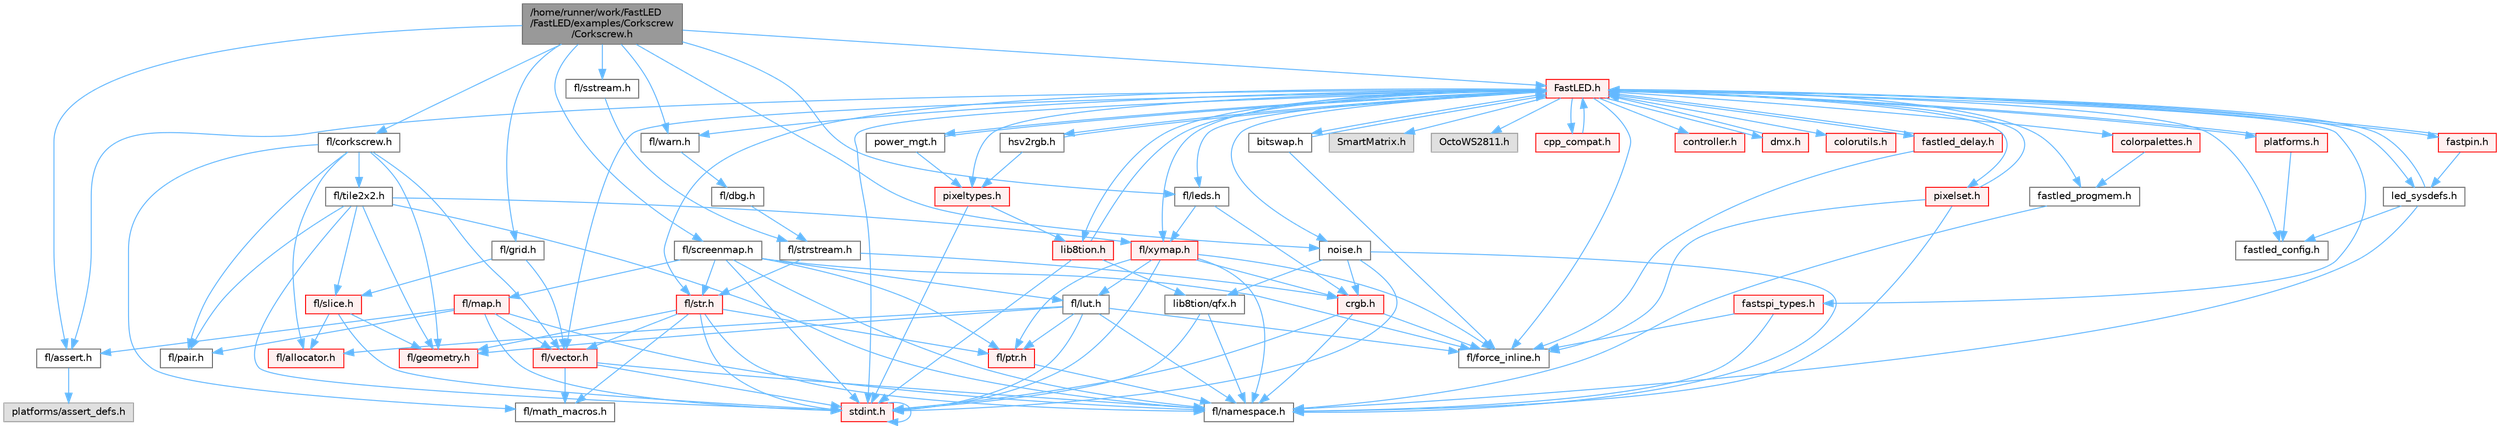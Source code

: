 digraph "/home/runner/work/FastLED/FastLED/examples/Corkscrew/Corkscrew.h"
{
 // INTERACTIVE_SVG=YES
 // LATEX_PDF_SIZE
  bgcolor="transparent";
  edge [fontname=Helvetica,fontsize=10,labelfontname=Helvetica,labelfontsize=10];
  node [fontname=Helvetica,fontsize=10,shape=box,height=0.2,width=0.4];
  Node1 [id="Node000001",label="/home/runner/work/FastLED\l/FastLED/examples/Corkscrew\l/Corkscrew.h",height=0.2,width=0.4,color="gray40", fillcolor="grey60", style="filled", fontcolor="black",tooltip=" "];
  Node1 -> Node2 [id="edge1_Node000001_Node000002",color="steelblue1",style="solid",tooltip=" "];
  Node2 [id="Node000002",label="fl/assert.h",height=0.2,width=0.4,color="grey40", fillcolor="white", style="filled",URL="$dc/da7/assert_8h.html",tooltip=" "];
  Node2 -> Node3 [id="edge2_Node000002_Node000003",color="steelblue1",style="solid",tooltip=" "];
  Node3 [id="Node000003",label="platforms/assert_defs.h",height=0.2,width=0.4,color="grey60", fillcolor="#E0E0E0", style="filled",tooltip=" "];
  Node1 -> Node4 [id="edge3_Node000001_Node000004",color="steelblue1",style="solid",tooltip=" "];
  Node4 [id="Node000004",label="fl/corkscrew.h",height=0.2,width=0.4,color="grey40", fillcolor="white", style="filled",URL="$d1/dd4/src_2fl_2corkscrew_8h.html",tooltip="Corkscrew projection utilities."];
  Node4 -> Node5 [id="edge4_Node000004_Node000005",color="steelblue1",style="solid",tooltip=" "];
  Node5 [id="Node000005",label="fl/allocator.h",height=0.2,width=0.4,color="red", fillcolor="#FFF0F0", style="filled",URL="$da/da9/allocator_8h.html",tooltip=" "];
  Node4 -> Node11 [id="edge5_Node000004_Node000011",color="steelblue1",style="solid",tooltip=" "];
  Node11 [id="Node000011",label="fl/geometry.h",height=0.2,width=0.4,color="red", fillcolor="#FFF0F0", style="filled",URL="$d4/d67/geometry_8h.html",tooltip=" "];
  Node4 -> Node16 [id="edge6_Node000004_Node000016",color="steelblue1",style="solid",tooltip=" "];
  Node16 [id="Node000016",label="fl/math_macros.h",height=0.2,width=0.4,color="grey40", fillcolor="white", style="filled",URL="$d8/db8/math__macros_8h.html",tooltip=" "];
  Node4 -> Node28 [id="edge7_Node000004_Node000028",color="steelblue1",style="solid",tooltip=" "];
  Node28 [id="Node000028",label="fl/pair.h",height=0.2,width=0.4,color="grey40", fillcolor="white", style="filled",URL="$d3/d41/pair_8h.html",tooltip=" "];
  Node4 -> Node29 [id="edge8_Node000004_Node000029",color="steelblue1",style="solid",tooltip=" "];
  Node29 [id="Node000029",label="fl/tile2x2.h",height=0.2,width=0.4,color="grey40", fillcolor="white", style="filled",URL="$d2/db4/tile2x2_8h.html",tooltip=" "];
  Node29 -> Node10 [id="edge9_Node000029_Node000010",color="steelblue1",style="solid",tooltip=" "];
  Node10 [id="Node000010",label="stdint.h",height=0.2,width=0.4,color="red", fillcolor="#FFF0F0", style="filled",URL="$df/dd8/stdint_8h.html",tooltip=" "];
  Node10 -> Node10 [id="edge10_Node000010_Node000010",color="steelblue1",style="solid",tooltip=" "];
  Node29 -> Node11 [id="edge11_Node000029_Node000011",color="steelblue1",style="solid",tooltip=" "];
  Node29 -> Node17 [id="edge12_Node000029_Node000017",color="steelblue1",style="solid",tooltip=" "];
  Node17 [id="Node000017",label="fl/namespace.h",height=0.2,width=0.4,color="grey40", fillcolor="white", style="filled",URL="$df/d2a/namespace_8h.html",tooltip="Implements the FastLED namespace macros."];
  Node29 -> Node28 [id="edge13_Node000029_Node000028",color="steelblue1",style="solid",tooltip=" "];
  Node29 -> Node30 [id="edge14_Node000029_Node000030",color="steelblue1",style="solid",tooltip=" "];
  Node30 [id="Node000030",label="fl/slice.h",height=0.2,width=0.4,color="red", fillcolor="#FFF0F0", style="filled",URL="$d0/d48/slice_8h.html",tooltip=" "];
  Node30 -> Node10 [id="edge15_Node000030_Node000010",color="steelblue1",style="solid",tooltip=" "];
  Node30 -> Node11 [id="edge16_Node000030_Node000011",color="steelblue1",style="solid",tooltip=" "];
  Node30 -> Node5 [id="edge17_Node000030_Node000005",color="steelblue1",style="solid",tooltip=" "];
  Node29 -> Node31 [id="edge18_Node000029_Node000031",color="steelblue1",style="solid",tooltip=" "];
  Node31 [id="Node000031",label="fl/xymap.h",height=0.2,width=0.4,color="red", fillcolor="#FFF0F0", style="filled",URL="$da/d61/xymap_8h.html",tooltip=" "];
  Node31 -> Node10 [id="edge19_Node000031_Node000010",color="steelblue1",style="solid",tooltip=" "];
  Node31 -> Node32 [id="edge20_Node000031_Node000032",color="steelblue1",style="solid",tooltip=" "];
  Node32 [id="Node000032",label="crgb.h",height=0.2,width=0.4,color="red", fillcolor="#FFF0F0", style="filled",URL="$db/dd1/crgb_8h.html",tooltip="Defines the red, green, and blue (RGB) pixel struct."];
  Node32 -> Node10 [id="edge21_Node000032_Node000010",color="steelblue1",style="solid",tooltip=" "];
  Node32 -> Node17 [id="edge22_Node000032_Node000017",color="steelblue1",style="solid",tooltip=" "];
  Node32 -> Node14 [id="edge23_Node000032_Node000014",color="steelblue1",style="solid",tooltip=" "];
  Node14 [id="Node000014",label="fl/force_inline.h",height=0.2,width=0.4,color="grey40", fillcolor="white", style="filled",URL="$d4/d64/force__inline_8h.html",tooltip=" "];
  Node31 -> Node14 [id="edge24_Node000031_Node000014",color="steelblue1",style="solid",tooltip=" "];
  Node31 -> Node36 [id="edge25_Node000031_Node000036",color="steelblue1",style="solid",tooltip=" "];
  Node36 [id="Node000036",label="fl/lut.h",height=0.2,width=0.4,color="grey40", fillcolor="white", style="filled",URL="$db/d54/lut_8h.html",tooltip=" "];
  Node36 -> Node5 [id="edge26_Node000036_Node000005",color="steelblue1",style="solid",tooltip=" "];
  Node36 -> Node14 [id="edge27_Node000036_Node000014",color="steelblue1",style="solid",tooltip=" "];
  Node36 -> Node18 [id="edge28_Node000036_Node000018",color="steelblue1",style="solid",tooltip=" "];
  Node18 [id="Node000018",label="fl/ptr.h",height=0.2,width=0.4,color="red", fillcolor="#FFF0F0", style="filled",URL="$dd/d98/ptr_8h.html",tooltip=" "];
  Node18 -> Node17 [id="edge29_Node000018_Node000017",color="steelblue1",style="solid",tooltip=" "];
  Node36 -> Node10 [id="edge30_Node000036_Node000010",color="steelblue1",style="solid",tooltip=" "];
  Node36 -> Node11 [id="edge31_Node000036_Node000011",color="steelblue1",style="solid",tooltip=" "];
  Node36 -> Node17 [id="edge32_Node000036_Node000017",color="steelblue1",style="solid",tooltip=" "];
  Node31 -> Node17 [id="edge33_Node000031_Node000017",color="steelblue1",style="solid",tooltip=" "];
  Node31 -> Node18 [id="edge34_Node000031_Node000018",color="steelblue1",style="solid",tooltip=" "];
  Node4 -> Node24 [id="edge35_Node000004_Node000024",color="steelblue1",style="solid",tooltip=" "];
  Node24 [id="Node000024",label="fl/vector.h",height=0.2,width=0.4,color="red", fillcolor="#FFF0F0", style="filled",URL="$d6/d68/vector_8h.html",tooltip=" "];
  Node24 -> Node10 [id="edge36_Node000024_Node000010",color="steelblue1",style="solid",tooltip=" "];
  Node24 -> Node16 [id="edge37_Node000024_Node000016",color="steelblue1",style="solid",tooltip=" "];
  Node24 -> Node17 [id="edge38_Node000024_Node000017",color="steelblue1",style="solid",tooltip=" "];
  Node1 -> Node38 [id="edge39_Node000001_Node000038",color="steelblue1",style="solid",tooltip=" "];
  Node38 [id="Node000038",label="fl/grid.h",height=0.2,width=0.4,color="grey40", fillcolor="white", style="filled",URL="$da/d15/grid_8h.html",tooltip=" "];
  Node38 -> Node30 [id="edge40_Node000038_Node000030",color="steelblue1",style="solid",tooltip=" "];
  Node38 -> Node24 [id="edge41_Node000038_Node000024",color="steelblue1",style="solid",tooltip=" "];
  Node1 -> Node39 [id="edge42_Node000001_Node000039",color="steelblue1",style="solid",tooltip=" "];
  Node39 [id="Node000039",label="fl/leds.h",height=0.2,width=0.4,color="grey40", fillcolor="white", style="filled",URL="$da/d78/leds_8h.html",tooltip=" "];
  Node39 -> Node32 [id="edge43_Node000039_Node000032",color="steelblue1",style="solid",tooltip=" "];
  Node39 -> Node31 [id="edge44_Node000039_Node000031",color="steelblue1",style="solid",tooltip=" "];
  Node1 -> Node40 [id="edge45_Node000001_Node000040",color="steelblue1",style="solid",tooltip=" "];
  Node40 [id="Node000040",label="fl/screenmap.h",height=0.2,width=0.4,color="grey40", fillcolor="white", style="filled",URL="$d7/d97/screenmap_8h.html",tooltip=" "];
  Node40 -> Node10 [id="edge46_Node000040_Node000010",color="steelblue1",style="solid",tooltip=" "];
  Node40 -> Node14 [id="edge47_Node000040_Node000014",color="steelblue1",style="solid",tooltip=" "];
  Node40 -> Node36 [id="edge48_Node000040_Node000036",color="steelblue1",style="solid",tooltip=" "];
  Node40 -> Node18 [id="edge49_Node000040_Node000018",color="steelblue1",style="solid",tooltip=" "];
  Node40 -> Node41 [id="edge50_Node000040_Node000041",color="steelblue1",style="solid",tooltip=" "];
  Node41 [id="Node000041",label="fl/map.h",height=0.2,width=0.4,color="red", fillcolor="#FFF0F0", style="filled",URL="$dc/db7/map_8h.html",tooltip=" "];
  Node41 -> Node10 [id="edge51_Node000041_Node000010",color="steelblue1",style="solid",tooltip=" "];
  Node41 -> Node2 [id="edge52_Node000041_Node000002",color="steelblue1",style="solid",tooltip=" "];
  Node41 -> Node17 [id="edge53_Node000041_Node000017",color="steelblue1",style="solid",tooltip=" "];
  Node41 -> Node28 [id="edge54_Node000041_Node000028",color="steelblue1",style="solid",tooltip=" "];
  Node41 -> Node24 [id="edge55_Node000041_Node000024",color="steelblue1",style="solid",tooltip=" "];
  Node40 -> Node17 [id="edge56_Node000040_Node000017",color="steelblue1",style="solid",tooltip=" "];
  Node40 -> Node9 [id="edge57_Node000040_Node000009",color="steelblue1",style="solid",tooltip=" "];
  Node9 [id="Node000009",label="fl/str.h",height=0.2,width=0.4,color="red", fillcolor="#FFF0F0", style="filled",URL="$d1/d93/str_8h.html",tooltip=" "];
  Node9 -> Node10 [id="edge58_Node000009_Node000010",color="steelblue1",style="solid",tooltip=" "];
  Node9 -> Node11 [id="edge59_Node000009_Node000011",color="steelblue1",style="solid",tooltip=" "];
  Node9 -> Node16 [id="edge60_Node000009_Node000016",color="steelblue1",style="solid",tooltip=" "];
  Node9 -> Node17 [id="edge61_Node000009_Node000017",color="steelblue1",style="solid",tooltip=" "];
  Node9 -> Node18 [id="edge62_Node000009_Node000018",color="steelblue1",style="solid",tooltip=" "];
  Node9 -> Node24 [id="edge63_Node000009_Node000024",color="steelblue1",style="solid",tooltip=" "];
  Node1 -> Node42 [id="edge64_Node000001_Node000042",color="steelblue1",style="solid",tooltip=" "];
  Node42 [id="Node000042",label="fl/sstream.h",height=0.2,width=0.4,color="grey40", fillcolor="white", style="filled",URL="$da/da4/sstream_8h.html",tooltip=" "];
  Node42 -> Node43 [id="edge65_Node000042_Node000043",color="steelblue1",style="solid",tooltip=" "];
  Node43 [id="Node000043",label="fl/strstream.h",height=0.2,width=0.4,color="grey40", fillcolor="white", style="filled",URL="$d8/d00/strstream_8h.html",tooltip=" "];
  Node43 -> Node32 [id="edge66_Node000043_Node000032",color="steelblue1",style="solid",tooltip=" "];
  Node43 -> Node9 [id="edge67_Node000043_Node000009",color="steelblue1",style="solid",tooltip=" "];
  Node1 -> Node44 [id="edge68_Node000001_Node000044",color="steelblue1",style="solid",tooltip=" "];
  Node44 [id="Node000044",label="fl/warn.h",height=0.2,width=0.4,color="grey40", fillcolor="white", style="filled",URL="$de/d77/warn_8h.html",tooltip=" "];
  Node44 -> Node45 [id="edge69_Node000044_Node000045",color="steelblue1",style="solid",tooltip=" "];
  Node45 [id="Node000045",label="fl/dbg.h",height=0.2,width=0.4,color="grey40", fillcolor="white", style="filled",URL="$d6/d01/dbg_8h.html",tooltip=" "];
  Node45 -> Node43 [id="edge70_Node000045_Node000043",color="steelblue1",style="solid",tooltip=" "];
  Node1 -> Node46 [id="edge71_Node000001_Node000046",color="steelblue1",style="solid",tooltip=" "];
  Node46 [id="Node000046",label="noise.h",height=0.2,width=0.4,color="grey40", fillcolor="white", style="filled",URL="$d1/d31/noise_8h.html",tooltip="Functions to generate and fill arrays with noise."];
  Node46 -> Node10 [id="edge72_Node000046_Node000010",color="steelblue1",style="solid",tooltip=" "];
  Node46 -> Node32 [id="edge73_Node000046_Node000032",color="steelblue1",style="solid",tooltip=" "];
  Node46 -> Node17 [id="edge74_Node000046_Node000017",color="steelblue1",style="solid",tooltip=" "];
  Node46 -> Node47 [id="edge75_Node000046_Node000047",color="steelblue1",style="solid",tooltip=" "];
  Node47 [id="Node000047",label="lib8tion/qfx.h",height=0.2,width=0.4,color="grey40", fillcolor="white", style="filled",URL="$d2/d19/qfx_8h.html",tooltip=" "];
  Node47 -> Node10 [id="edge76_Node000047_Node000010",color="steelblue1",style="solid",tooltip=" "];
  Node47 -> Node17 [id="edge77_Node000047_Node000017",color="steelblue1",style="solid",tooltip=" "];
  Node1 -> Node48 [id="edge78_Node000001_Node000048",color="steelblue1",style="solid",tooltip=" "];
  Node48 [id="Node000048",label="FastLED.h",height=0.2,width=0.4,color="red", fillcolor="#FFF0F0", style="filled",URL="$db/d97/_fast_l_e_d_8h.html",tooltip="central include file for FastLED, defines the CFastLED class/object"];
  Node48 -> Node10 [id="edge79_Node000048_Node000010",color="steelblue1",style="solid",tooltip=" "];
  Node48 -> Node49 [id="edge80_Node000048_Node000049",color="steelblue1",style="solid",tooltip=" "];
  Node49 [id="Node000049",label="SmartMatrix.h",height=0.2,width=0.4,color="grey60", fillcolor="#E0E0E0", style="filled",tooltip=" "];
  Node48 -> Node50 [id="edge81_Node000048_Node000050",color="steelblue1",style="solid",tooltip=" "];
  Node50 [id="Node000050",label="OctoWS2811.h",height=0.2,width=0.4,color="grey60", fillcolor="#E0E0E0", style="filled",tooltip=" "];
  Node48 -> Node14 [id="edge82_Node000048_Node000014",color="steelblue1",style="solid",tooltip=" "];
  Node48 -> Node51 [id="edge83_Node000048_Node000051",color="steelblue1",style="solid",tooltip=" "];
  Node51 [id="Node000051",label="cpp_compat.h",height=0.2,width=0.4,color="red", fillcolor="#FFF0F0", style="filled",URL="$d9/d13/cpp__compat_8h.html",tooltip="Compatibility functions based on C++ version."];
  Node51 -> Node48 [id="edge84_Node000051_Node000048",color="steelblue1",style="solid",tooltip=" "];
  Node48 -> Node53 [id="edge85_Node000048_Node000053",color="steelblue1",style="solid",tooltip=" "];
  Node53 [id="Node000053",label="fastled_config.h",height=0.2,width=0.4,color="grey40", fillcolor="white", style="filled",URL="$d5/d11/fastled__config_8h.html",tooltip="Contains definitions that can be used to configure FastLED at compile time."];
  Node48 -> Node54 [id="edge86_Node000048_Node000054",color="steelblue1",style="solid",tooltip=" "];
  Node54 [id="Node000054",label="led_sysdefs.h",height=0.2,width=0.4,color="grey40", fillcolor="white", style="filled",URL="$d9/d3e/led__sysdefs_8h.html",tooltip="Determines which platform system definitions to include."];
  Node54 -> Node48 [id="edge87_Node000054_Node000048",color="steelblue1",style="solid",tooltip=" "];
  Node54 -> Node53 [id="edge88_Node000054_Node000053",color="steelblue1",style="solid",tooltip=" "];
  Node54 -> Node17 [id="edge89_Node000054_Node000017",color="steelblue1",style="solid",tooltip=" "];
  Node48 -> Node55 [id="edge90_Node000048_Node000055",color="steelblue1",style="solid",tooltip=" "];
  Node55 [id="Node000055",label="fastled_delay.h",height=0.2,width=0.4,color="red", fillcolor="#FFF0F0", style="filled",URL="$d0/da8/fastled__delay_8h.html",tooltip="Utility functions and classes for managing delay cycles."];
  Node55 -> Node48 [id="edge91_Node000055_Node000048",color="steelblue1",style="solid",tooltip=" "];
  Node55 -> Node14 [id="edge92_Node000055_Node000014",color="steelblue1",style="solid",tooltip=" "];
  Node48 -> Node57 [id="edge93_Node000048_Node000057",color="steelblue1",style="solid",tooltip=" "];
  Node57 [id="Node000057",label="bitswap.h",height=0.2,width=0.4,color="grey40", fillcolor="white", style="filled",URL="$de/ded/bitswap_8h.html",tooltip="Functions for doing a rotation of bits/bytes used by parallel output."];
  Node57 -> Node48 [id="edge94_Node000057_Node000048",color="steelblue1",style="solid",tooltip=" "];
  Node57 -> Node14 [id="edge95_Node000057_Node000014",color="steelblue1",style="solid",tooltip=" "];
  Node48 -> Node58 [id="edge96_Node000048_Node000058",color="steelblue1",style="solid",tooltip=" "];
  Node58 [id="Node000058",label="controller.h",height=0.2,width=0.4,color="red", fillcolor="#FFF0F0", style="filled",URL="$d2/dd9/controller_8h.html",tooltip="deprecated: base definitions used by led controllers for writing out led data"];
  Node48 -> Node80 [id="edge97_Node000048_Node000080",color="steelblue1",style="solid",tooltip=" "];
  Node80 [id="Node000080",label="fastpin.h",height=0.2,width=0.4,color="red", fillcolor="#FFF0F0", style="filled",URL="$db/d65/fastpin_8h.html",tooltip="Class base definitions for defining fast pin access."];
  Node80 -> Node48 [id="edge98_Node000080_Node000048",color="steelblue1",style="solid",tooltip=" "];
  Node80 -> Node54 [id="edge99_Node000080_Node000054",color="steelblue1",style="solid",tooltip=" "];
  Node48 -> Node81 [id="edge100_Node000048_Node000081",color="steelblue1",style="solid",tooltip=" "];
  Node81 [id="Node000081",label="fastspi_types.h",height=0.2,width=0.4,color="red", fillcolor="#FFF0F0", style="filled",URL="$d2/ddb/fastspi__types_8h.html",tooltip="Data types and constants used by SPI interfaces."];
  Node81 -> Node14 [id="edge101_Node000081_Node000014",color="steelblue1",style="solid",tooltip=" "];
  Node81 -> Node17 [id="edge102_Node000081_Node000017",color="steelblue1",style="solid",tooltip=" "];
  Node48 -> Node82 [id="edge103_Node000048_Node000082",color="steelblue1",style="solid",tooltip=" "];
  Node82 [id="Node000082",label="dmx.h",height=0.2,width=0.4,color="red", fillcolor="#FFF0F0", style="filled",URL="$d3/de1/dmx_8h.html",tooltip="Defines the DMX512-based LED controllers."];
  Node82 -> Node48 [id="edge104_Node000082_Node000048",color="steelblue1",style="solid",tooltip=" "];
  Node48 -> Node85 [id="edge105_Node000048_Node000085",color="steelblue1",style="solid",tooltip=" "];
  Node85 [id="Node000085",label="platforms.h",height=0.2,width=0.4,color="red", fillcolor="#FFF0F0", style="filled",URL="$da/dc9/platforms_8h.html",tooltip="Determines which platforms headers to include."];
  Node85 -> Node48 [id="edge106_Node000085_Node000048",color="steelblue1",style="solid",tooltip=" "];
  Node85 -> Node53 [id="edge107_Node000085_Node000053",color="steelblue1",style="solid",tooltip=" "];
  Node48 -> Node87 [id="edge108_Node000048_Node000087",color="steelblue1",style="solid",tooltip=" "];
  Node87 [id="Node000087",label="fastled_progmem.h",height=0.2,width=0.4,color="grey40", fillcolor="white", style="filled",URL="$df/dab/fastled__progmem_8h.html",tooltip="Wrapper definitions to allow seamless use of PROGMEM in environments that have it."];
  Node87 -> Node17 [id="edge109_Node000087_Node000017",color="steelblue1",style="solid",tooltip=" "];
  Node48 -> Node61 [id="edge110_Node000048_Node000061",color="steelblue1",style="solid",tooltip=" "];
  Node61 [id="Node000061",label="lib8tion.h",height=0.2,width=0.4,color="red", fillcolor="#FFF0F0", style="filled",URL="$df/da5/lib8tion_8h.html",tooltip="Fast, efficient 8-bit math functions specifically designed for high-performance LED programming."];
  Node61 -> Node48 [id="edge111_Node000061_Node000048",color="steelblue1",style="solid",tooltip=" "];
  Node61 -> Node10 [id="edge112_Node000061_Node000010",color="steelblue1",style="solid",tooltip=" "];
  Node61 -> Node47 [id="edge113_Node000061_Node000047",color="steelblue1",style="solid",tooltip=" "];
  Node48 -> Node60 [id="edge114_Node000048_Node000060",color="steelblue1",style="solid",tooltip=" "];
  Node60 [id="Node000060",label="pixeltypes.h",height=0.2,width=0.4,color="red", fillcolor="#FFF0F0", style="filled",URL="$d2/dba/pixeltypes_8h.html",tooltip="Includes defintions for RGB and HSV pixels."];
  Node60 -> Node10 [id="edge115_Node000060_Node000010",color="steelblue1",style="solid",tooltip=" "];
  Node60 -> Node61 [id="edge116_Node000060_Node000061",color="steelblue1",style="solid",tooltip=" "];
  Node48 -> Node88 [id="edge117_Node000048_Node000088",color="steelblue1",style="solid",tooltip=" "];
  Node88 [id="Node000088",label="hsv2rgb.h",height=0.2,width=0.4,color="grey40", fillcolor="white", style="filled",URL="$de/d9a/hsv2rgb_8h.html",tooltip="Functions to convert from the HSV colorspace to the RGB colorspace."];
  Node88 -> Node48 [id="edge118_Node000088_Node000048",color="steelblue1",style="solid",tooltip=" "];
  Node88 -> Node60 [id="edge119_Node000088_Node000060",color="steelblue1",style="solid",tooltip=" "];
  Node48 -> Node89 [id="edge120_Node000048_Node000089",color="steelblue1",style="solid",tooltip=" "];
  Node89 [id="Node000089",label="colorutils.h",height=0.2,width=0.4,color="red", fillcolor="#FFF0F0", style="filled",URL="$d1/dfb/colorutils_8h.html",tooltip=" "];
  Node48 -> Node94 [id="edge121_Node000048_Node000094",color="steelblue1",style="solid",tooltip=" "];
  Node94 [id="Node000094",label="pixelset.h",height=0.2,width=0.4,color="red", fillcolor="#FFF0F0", style="filled",URL="$d4/d46/pixelset_8h.html",tooltip="Declares classes for managing logical groups of LEDs."];
  Node94 -> Node14 [id="edge122_Node000094_Node000014",color="steelblue1",style="solid",tooltip=" "];
  Node94 -> Node17 [id="edge123_Node000094_Node000017",color="steelblue1",style="solid",tooltip=" "];
  Node94 -> Node48 [id="edge124_Node000094_Node000048",color="steelblue1",style="solid",tooltip=" "];
  Node48 -> Node95 [id="edge125_Node000048_Node000095",color="steelblue1",style="solid",tooltip=" "];
  Node95 [id="Node000095",label="colorpalettes.h",height=0.2,width=0.4,color="red", fillcolor="#FFF0F0", style="filled",URL="$dc/dcc/colorpalettes_8h.html",tooltip="Declarations for the predefined color palettes supplied by FastLED."];
  Node95 -> Node87 [id="edge126_Node000095_Node000087",color="steelblue1",style="solid",tooltip=" "];
  Node48 -> Node46 [id="edge127_Node000048_Node000046",color="steelblue1",style="solid",tooltip=" "];
  Node48 -> Node96 [id="edge128_Node000048_Node000096",color="steelblue1",style="solid",tooltip=" "];
  Node96 [id="Node000096",label="power_mgt.h",height=0.2,width=0.4,color="grey40", fillcolor="white", style="filled",URL="$dc/d5b/power__mgt_8h.html",tooltip="Functions to limit the power used by FastLED."];
  Node96 -> Node48 [id="edge129_Node000096_Node000048",color="steelblue1",style="solid",tooltip=" "];
  Node96 -> Node60 [id="edge130_Node000096_Node000060",color="steelblue1",style="solid",tooltip=" "];
  Node48 -> Node39 [id="edge131_Node000048_Node000039",color="steelblue1",style="solid",tooltip=" "];
  Node48 -> Node9 [id="edge132_Node000048_Node000009",color="steelblue1",style="solid",tooltip=" "];
  Node48 -> Node31 [id="edge133_Node000048_Node000031",color="steelblue1",style="solid",tooltip=" "];
  Node48 -> Node44 [id="edge134_Node000048_Node000044",color="steelblue1",style="solid",tooltip=" "];
  Node48 -> Node2 [id="edge135_Node000048_Node000002",color="steelblue1",style="solid",tooltip=" "];
  Node48 -> Node24 [id="edge136_Node000048_Node000024",color="steelblue1",style="solid",tooltip=" "];
}
